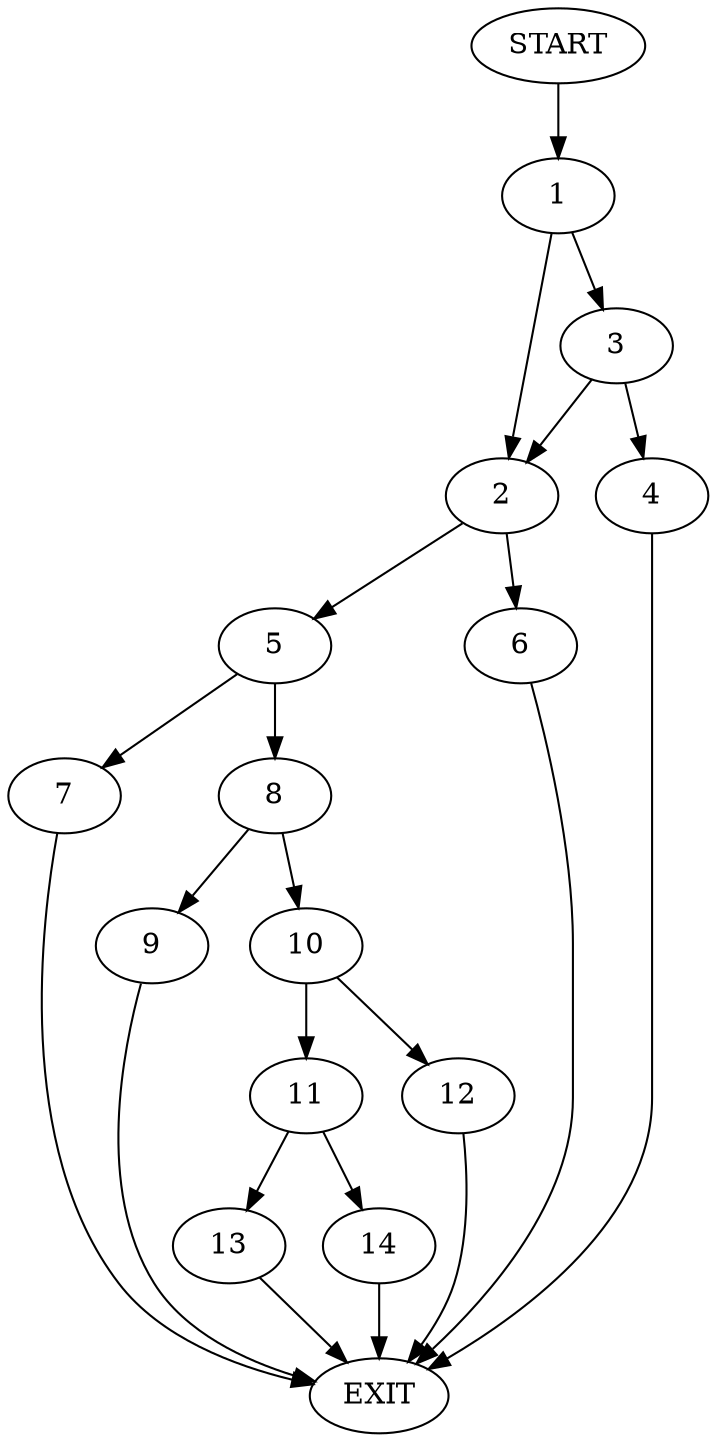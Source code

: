 digraph {
0 [label="START"]
15 [label="EXIT"]
0 -> 1
1 -> 2
1 -> 3
3 -> 2
3 -> 4
2 -> 5
2 -> 6
4 -> 15
5 -> 7
5 -> 8
6 -> 15
8 -> 9
8 -> 10
7 -> 15
9 -> 15
10 -> 11
10 -> 12
12 -> 15
11 -> 13
11 -> 14
13 -> 15
14 -> 15
}
